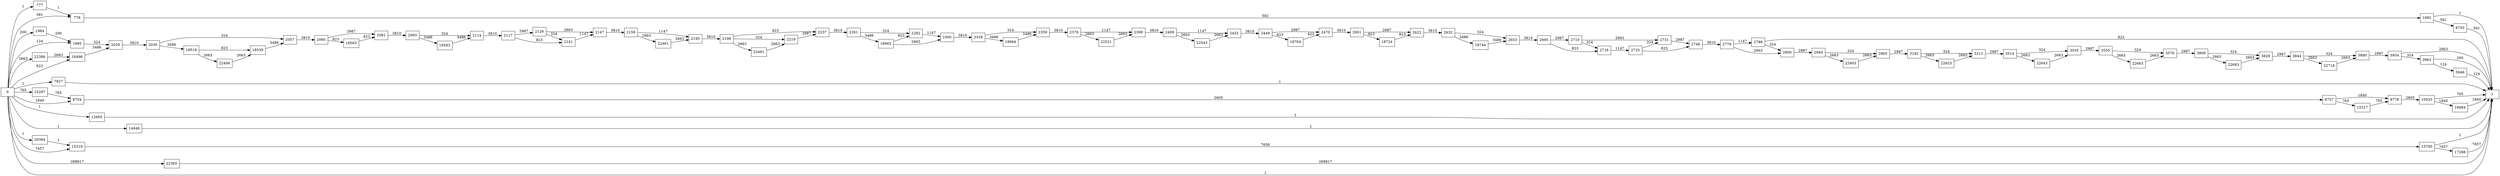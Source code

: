 digraph {
	graph [rankdir=LR]
	node [shape=rectangle]
	777 -> 778 [label=1]
	778 -> 1982 [label=582]
	1982 -> 1 [label=1]
	1982 -> 8703 [label=581]
	1984 -> 1985 [label=200]
	1985 -> 2029 [label=324]
	2029 -> 2030 [label=3810]
	2030 -> 18518 [label=3486]
	2030 -> 2057 [label=324]
	2057 -> 2060 [label=3810]
	2060 -> 2081 [label=2987]
	2060 -> 18563 [label=823]
	2081 -> 2093 [label=3810]
	2093 -> 2114 [label=324]
	2093 -> 18583 [label=3486]
	2114 -> 2117 [label=3810]
	2117 -> 2126 [label=2987]
	2117 -> 2141 [label=823]
	2126 -> 2141 [label=324]
	2126 -> 2147 [label=2663]
	2141 -> 2147 [label=1147]
	2147 -> 2159 [label=3810]
	2159 -> 2195 [label=1147]
	2159 -> 22461 [label=2663]
	2195 -> 2198 [label=3810]
	2198 -> 2219 [label=324]
	2198 -> 2237 [label=823]
	2198 -> 22481 [label=2663]
	2219 -> 2237 [label=2987]
	2237 -> 2261 [label=3810]
	2261 -> 2282 [label=324]
	2261 -> 18662 [label=3486]
	2282 -> 2300 [label=1147]
	2300 -> 2338 [label=3810]
	2338 -> 2359 [label=324]
	2338 -> 18684 [label=3486]
	2359 -> 2378 [label=3810]
	2378 -> 2399 [label=1147]
	2378 -> 22521 [label=2663]
	2399 -> 2409 [label=3810]
	2409 -> 2432 [label=1147]
	2409 -> 22543 [label=2663]
	2432 -> 2449 [label=3810]
	2449 -> 2470 [label=2987]
	2449 -> 18704 [label=823]
	2470 -> 2601 [label=3810]
	2601 -> 2622 [label=2987]
	2601 -> 18724 [label=823]
	2622 -> 2632 [label=3810]
	2632 -> 2653 [label=324]
	2632 -> 18744 [label=3486]
	2653 -> 2695 [label=3810]
	2695 -> 2710 [label=2987]
	2695 -> 2716 [label=823]
	2710 -> 2716 [label=324]
	2710 -> 2731 [label=2663]
	2716 -> 2725 [label=1147]
	2725 -> 2731 [label=324]
	2725 -> 2746 [label=823]
	2731 -> 2746 [label=2987]
	2746 -> 2779 [label=3810]
	2779 -> 2788 [label=1147]
	2779 -> 2800 [label=2663]
	2788 -> 2800 [label=324]
	2788 -> 1 [label=823]
	2800 -> 2944 [label=2987]
	2944 -> 2965 [label=324]
	2944 -> 22603 [label=2663]
	2965 -> 3192 [label=2987]
	3192 -> 3213 [label=324]
	3192 -> 22623 [label=2663]
	3213 -> 3514 [label=2987]
	3514 -> 3535 [label=324]
	3514 -> 22643 [label=2663]
	3535 -> 3555 [label=2987]
	3555 -> 3576 [label=324]
	3555 -> 22663 [label=2663]
	3576 -> 3808 [label=2987]
	3808 -> 3829 [label=324]
	3808 -> 22683 [label=2663]
	3829 -> 3844 [label=2987]
	3844 -> 3880 [label=324]
	3844 -> 22718 [label=2663]
	3880 -> 3954 [label=2987]
	3954 -> 3963 [label=324]
	3954 -> 1 [label=2663]
	3963 -> 1 [label=200]
	3963 -> 5946 [label=124]
	5946 -> 1 [label=124]
	7927 -> 1 [label=1]
	8703 -> 1 [label=581]
	8704 -> 8757 [label=2605]
	8757 -> 8778 [label=1840]
	8757 -> 15317 [label=765]
	8778 -> 10033 [label=2605]
	10033 -> 1 [label=765]
	10033 -> 10684 [label=1840]
	10684 -> 1 [label=1840]
	12665 -> 1 [label=1]
	14646 -> 1 [label=1]
	15297 -> 8704 [label=765]
	15317 -> 8778 [label=765]
	15318 -> 15700 [label=7658]
	15700 -> 1 [label=1]
	15700 -> 17298 [label=7657]
	17298 -> 1 [label=7657]
	18496 -> 2029 [label=3486]
	18518 -> 18539 [label=823]
	18518 -> 22406 [label=2663]
	18539 -> 2057 [label=3486]
	18563 -> 2081 [label=823]
	18583 -> 2114 [label=3486]
	18662 -> 2282 [label=823]
	18662 -> 2300 [label=2663]
	18684 -> 2359 [label=3486]
	18704 -> 2470 [label=823]
	18724 -> 2622 [label=823]
	18744 -> 2653 [label=3486]
	20384 -> 15318 [label=1]
	22365 -> 1 [label=268817]
	22386 -> 18496 [label=2663]
	22406 -> 18539 [label=2663]
	22461 -> 2195 [label=2663]
	22481 -> 2219 [label=2663]
	22521 -> 2399 [label=2663]
	22543 -> 2432 [label=2663]
	22603 -> 2965 [label=2663]
	22623 -> 3213 [label=2663]
	22643 -> 3535 [label=2663]
	22663 -> 3576 [label=2663]
	22683 -> 3829 [label=2663]
	22718 -> 3880 [label=2663]
	0 -> 1985 [label=124]
	0 -> 778 [label=581]
	0 -> 8704 [label=1840]
	0 -> 15318 [label=7657]
	0 -> 777 [label=1]
	0 -> 1984 [label=200]
	0 -> 1 [label=1]
	0 -> 7927 [label=1]
	0 -> 12665 [label=1]
	0 -> 14646 [label=1]
	0 -> 15297 [label=765]
	0 -> 18496 [label=823]
	0 -> 20384 [label=1]
	0 -> 22365 [label=268817]
	0 -> 22386 [label=2663]
}

